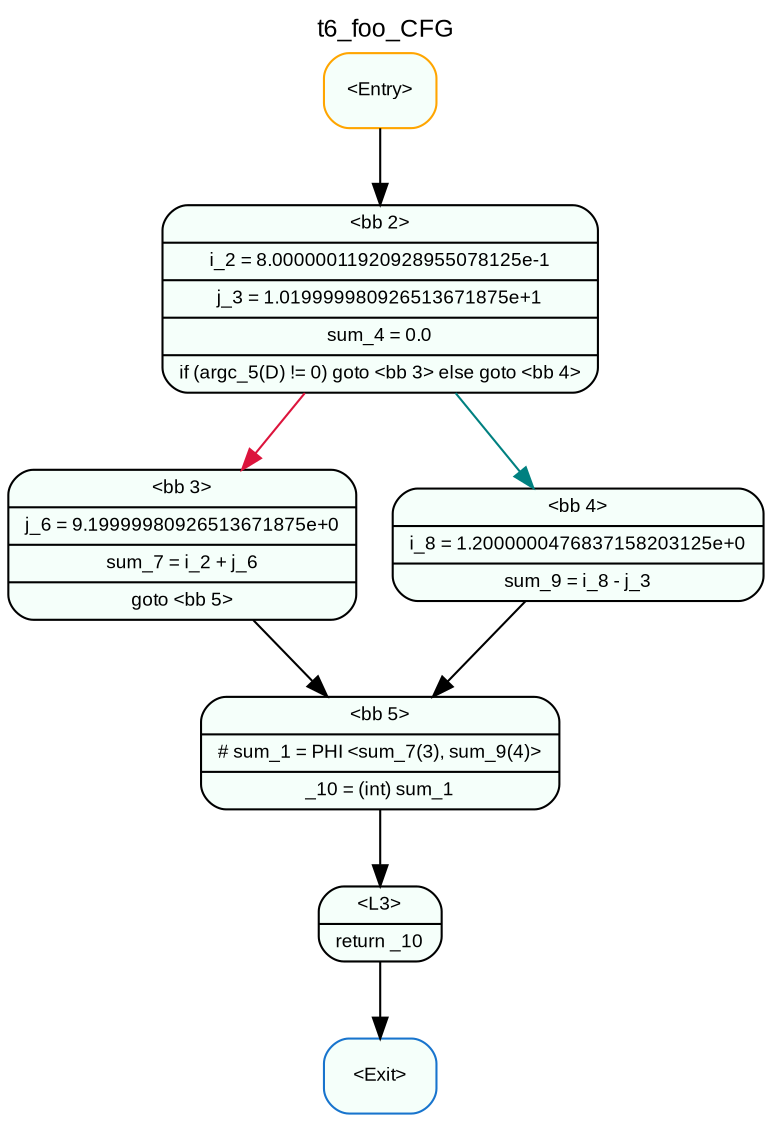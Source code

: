 digraph t6_foo_CFG { 
	label=t6_foo_CFG
	center=true
	labelloc=top
	fontname=Arial
	fontsize=12
	edge[fontname=Arial, fontsize=10]
	node[fontname=Arial, fontsize=9]

		Node_0 -> Node_1 [color=black]
		Node_1 -> Node_2 [color=crimson]
		Node_2 -> Node_3 [color=black]
		Node_3 -> Node_4 [color=black]
		Node_4 -> Node_5 [color=black]
		Node_1 -> Node_6 [color=teal]
		Node_6 -> Node_3 [color=black]

	Node_6 [fillcolor=mintcream, color=black, shape=Mrecord, style=filled, label="{ \<bb 4\>|i_8 = 1.2000000476837158203125e+0|sum_9 = i_8 - j_3 }"]
	Node_3 [fillcolor=mintcream, color=black, shape=Mrecord, style=filled, label="{ \<bb 5\>|# sum_1 = PHI \<sum_7(3), sum_9(4)\>|_10 = (int) sum_1 }"]
	Node_5 [fillcolor=mintcream, color=dodgerblue3, shape=Mrecord, style=filled, label="{ \<Exit\> }"]
	Node_0 [fillcolor=mintcream, color=orange, shape=Mrecord, style=filled, label="{ \<Entry\> }"]
	Node_2 [fillcolor=mintcream, color=black, shape=Mrecord, style=filled, label="{ \<bb 3\>|j_6 = 9.19999980926513671875e+0|sum_7 = i_2 + j_6|goto \<bb 5\> }"]
	Node_1 [fillcolor=mintcream, color=black, shape=Mrecord, style=filled, label="{ \<bb 2\>|i_2 = 8.00000011920928955078125e-1|j_3 = 1.019999980926513671875e+1|sum_4 = 0.0|if (argc_5(D) != 0) goto \<bb 3\> else goto \<bb 4\> }"]
	Node_4 [fillcolor=mintcream, color=black, shape=Mrecord, style=filled, label="{ \<L3\>|return _10 }"]
}
